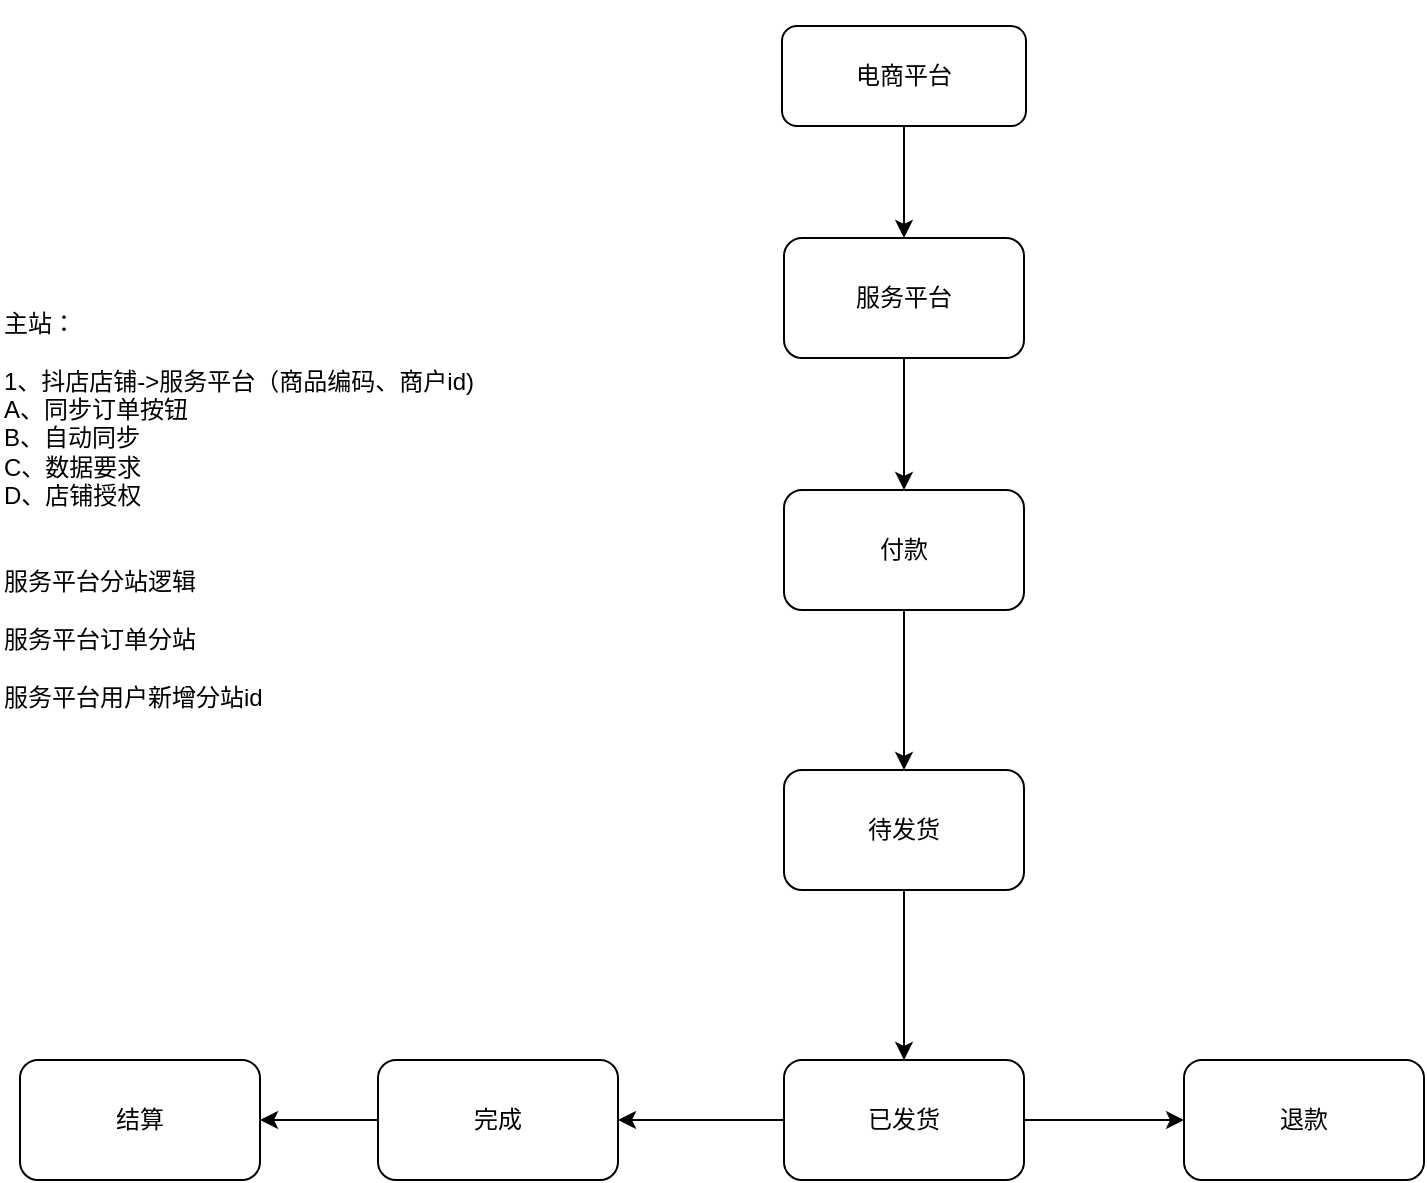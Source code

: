 <mxfile border="50" scale="3" compressed="false" locked="false" version="24.6.4" type="github">
  <diagram name="Blank" id="YmL12bMKpDGza6XwsDPr">
    <mxGraphModel dx="2172" dy="1186" grid="0" gridSize="10" guides="1" tooltips="1" connect="1" arrows="1" fold="1" page="0" pageScale="1" pageWidth="827" pageHeight="1169" background="none" math="1" shadow="0">
      <root>
        <mxCell id="X5NqExCQtvZxIxQ7pmgY-0" />
        <mxCell id="1" parent="X5NqExCQtvZxIxQ7pmgY-0" />
        <mxCell id="8xJ7H104eZ3vYMqBOOL4-3" value="" style="edgeStyle=orthogonalEdgeStyle;rounded=0;orthogonalLoop=1;jettySize=auto;html=1;" parent="1" source="8xJ7H104eZ3vYMqBOOL4-1" target="8xJ7H104eZ3vYMqBOOL4-2" edge="1">
          <mxGeometry relative="1" as="geometry" />
        </mxCell>
        <mxCell id="8xJ7H104eZ3vYMqBOOL4-1" value="电商平台" style="rounded=1;whiteSpace=wrap;html=1;" parent="1" vertex="1">
          <mxGeometry x="-219" y="-63" width="122" height="50" as="geometry" />
        </mxCell>
        <mxCell id="8xJ7H104eZ3vYMqBOOL4-5" value="" style="edgeStyle=orthogonalEdgeStyle;rounded=0;orthogonalLoop=1;jettySize=auto;html=1;" parent="1" source="8xJ7H104eZ3vYMqBOOL4-2" target="8xJ7H104eZ3vYMqBOOL4-4" edge="1">
          <mxGeometry relative="1" as="geometry" />
        </mxCell>
        <mxCell id="8xJ7H104eZ3vYMqBOOL4-2" value="服务平台" style="whiteSpace=wrap;html=1;rounded=1;" parent="1" vertex="1">
          <mxGeometry x="-218" y="43" width="120" height="60" as="geometry" />
        </mxCell>
        <mxCell id="8xJ7H104eZ3vYMqBOOL4-7" value="" style="edgeStyle=orthogonalEdgeStyle;rounded=0;orthogonalLoop=1;jettySize=auto;html=1;" parent="1" source="8xJ7H104eZ3vYMqBOOL4-4" target="8xJ7H104eZ3vYMqBOOL4-6" edge="1">
          <mxGeometry relative="1" as="geometry" />
        </mxCell>
        <mxCell id="8xJ7H104eZ3vYMqBOOL4-4" value="付款" style="whiteSpace=wrap;html=1;rounded=1;" parent="1" vertex="1">
          <mxGeometry x="-218" y="169" width="120" height="60" as="geometry" />
        </mxCell>
        <mxCell id="8xJ7H104eZ3vYMqBOOL4-9" value="" style="edgeStyle=orthogonalEdgeStyle;rounded=0;orthogonalLoop=1;jettySize=auto;html=1;" parent="1" source="8xJ7H104eZ3vYMqBOOL4-6" target="8xJ7H104eZ3vYMqBOOL4-8" edge="1">
          <mxGeometry relative="1" as="geometry" />
        </mxCell>
        <mxCell id="8xJ7H104eZ3vYMqBOOL4-6" value="待发货" style="whiteSpace=wrap;html=1;rounded=1;" parent="1" vertex="1">
          <mxGeometry x="-218" y="309" width="120" height="60" as="geometry" />
        </mxCell>
        <mxCell id="8xJ7H104eZ3vYMqBOOL4-11" value="" style="edgeStyle=orthogonalEdgeStyle;rounded=0;orthogonalLoop=1;jettySize=auto;html=1;" parent="1" source="8xJ7H104eZ3vYMqBOOL4-8" target="8xJ7H104eZ3vYMqBOOL4-10" edge="1">
          <mxGeometry relative="1" as="geometry" />
        </mxCell>
        <mxCell id="8xJ7H104eZ3vYMqBOOL4-16" style="edgeStyle=orthogonalEdgeStyle;rounded=0;orthogonalLoop=1;jettySize=auto;html=1;exitX=0;exitY=0.5;exitDx=0;exitDy=0;entryX=1;entryY=0.5;entryDx=0;entryDy=0;" parent="1" source="8xJ7H104eZ3vYMqBOOL4-8" target="8xJ7H104eZ3vYMqBOOL4-12" edge="1">
          <mxGeometry relative="1" as="geometry" />
        </mxCell>
        <mxCell id="8xJ7H104eZ3vYMqBOOL4-8" value="已发货" style="whiteSpace=wrap;html=1;rounded=1;" parent="1" vertex="1">
          <mxGeometry x="-218" y="454" width="120" height="60" as="geometry" />
        </mxCell>
        <mxCell id="8xJ7H104eZ3vYMqBOOL4-10" value="退款" style="whiteSpace=wrap;html=1;rounded=1;" parent="1" vertex="1">
          <mxGeometry x="-18" y="454" width="120" height="60" as="geometry" />
        </mxCell>
        <mxCell id="8xJ7H104eZ3vYMqBOOL4-15" value="" style="edgeStyle=orthogonalEdgeStyle;rounded=0;orthogonalLoop=1;jettySize=auto;html=1;entryX=1;entryY=0.5;entryDx=0;entryDy=0;" parent="1" source="8xJ7H104eZ3vYMqBOOL4-12" target="8xJ7H104eZ3vYMqBOOL4-14" edge="1">
          <mxGeometry relative="1" as="geometry" />
        </mxCell>
        <mxCell id="8xJ7H104eZ3vYMqBOOL4-12" value="完成" style="whiteSpace=wrap;html=1;rounded=1;" parent="1" vertex="1">
          <mxGeometry x="-421" y="454" width="120" height="60" as="geometry" />
        </mxCell>
        <mxCell id="8xJ7H104eZ3vYMqBOOL4-14" value="结算" style="whiteSpace=wrap;html=1;rounded=1;" parent="1" vertex="1">
          <mxGeometry x="-600" y="454" width="120" height="60" as="geometry" />
        </mxCell>
        <mxCell id="8xJ7H104eZ3vYMqBOOL4-25" value="&lt;div style=&quot;&quot;&gt;主站：&lt;/div&gt;&lt;div style=&quot;&quot;&gt;&lt;br&gt;&lt;/div&gt;&lt;div style=&quot;&quot;&gt;1、抖店店铺-&amp;gt;服务平台（商品编码、商户id)&lt;br&gt;A、同步订单按钮&lt;br&gt;B、自动同步&lt;br&gt;C、数据要求&lt;/div&gt;&lt;div style=&quot;&quot;&gt;D、店铺授权&lt;/div&gt;&lt;div style=&quot;&quot;&gt;&lt;br&gt;&lt;/div&gt;&lt;div style=&quot;&quot;&gt;&lt;br&gt;&lt;/div&gt;&lt;div style=&quot;&quot;&gt;服务平台分站逻辑&lt;/div&gt;&lt;div style=&quot;&quot;&gt;&lt;br&gt;&lt;/div&gt;&lt;div style=&quot;&quot;&gt;服务平台订单分站&lt;/div&gt;&lt;div style=&quot;&quot;&gt;&lt;br&gt;&lt;/div&gt;&lt;div style=&quot;&quot;&gt;服务平台用户新增分站id&lt;/div&gt;" style="text;strokeColor=none;align=left;fillColor=none;html=1;verticalAlign=middle;whiteSpace=wrap;rounded=0;" parent="1" vertex="1">
          <mxGeometry x="-610" y="-76" width="384" height="509" as="geometry" />
        </mxCell>
      </root>
    </mxGraphModel>
  </diagram>
</mxfile>
